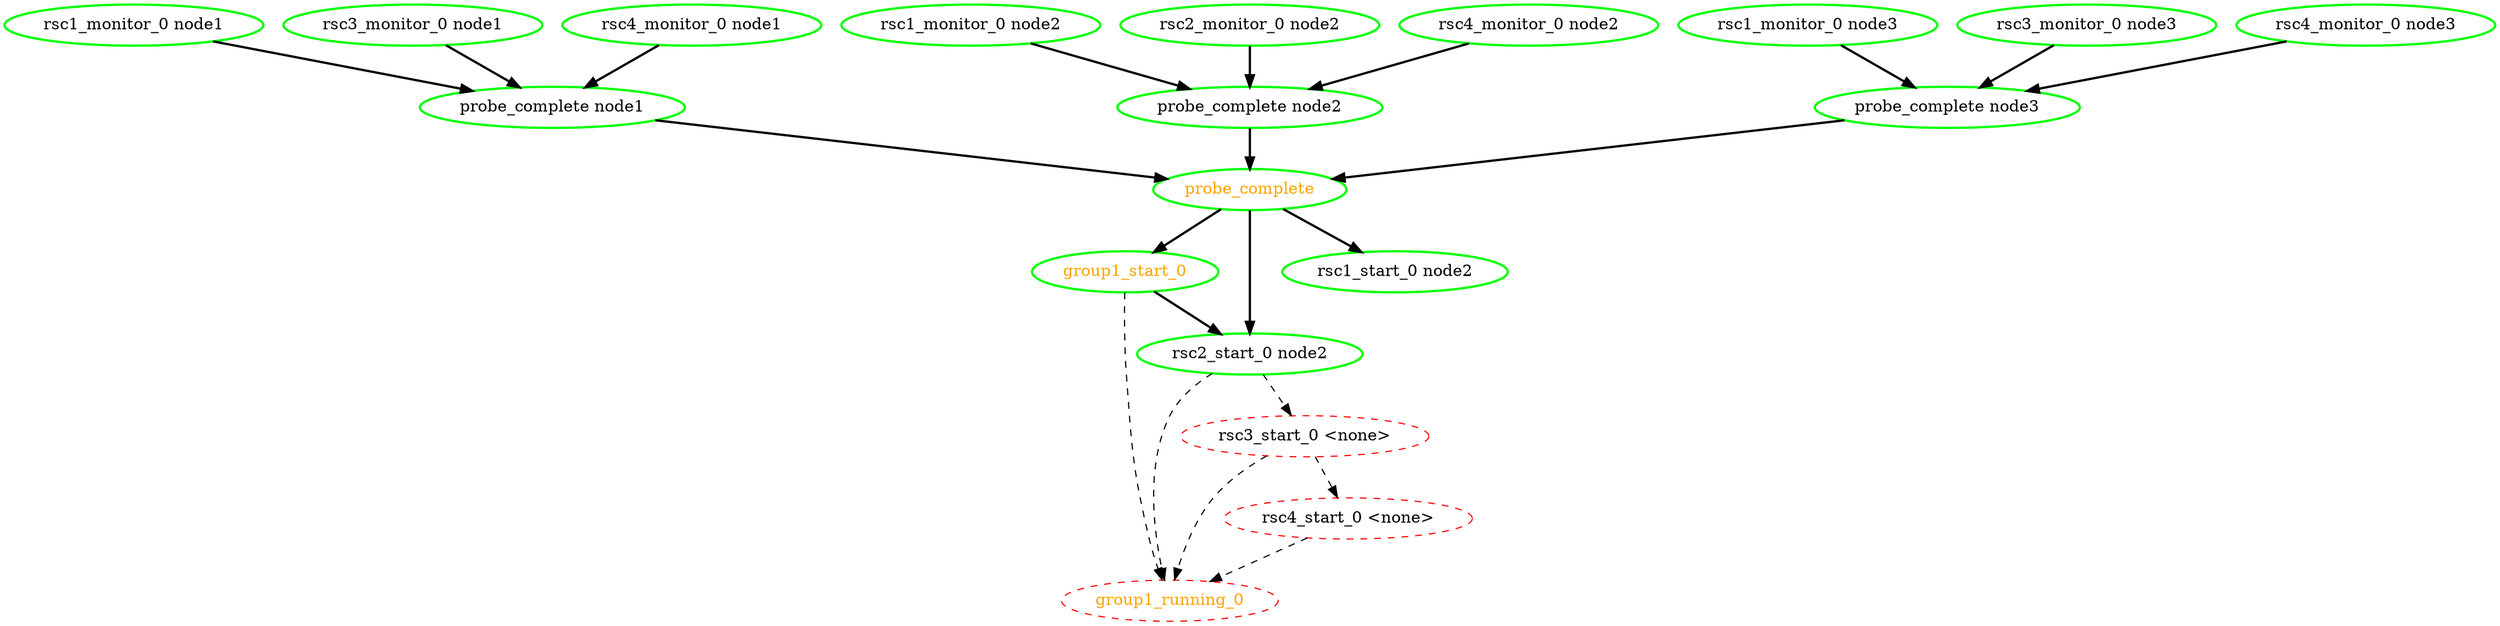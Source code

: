 digraph "g" {
"group1_running_0" [ style=dashed color="red" fontcolor="orange"  ]
"group1_start_0" -> "group1_running_0" [ style = dashed]
"group1_start_0" -> "rsc2_start_0 node2" [ style = bold]
"group1_start_0" [ style=bold color="green" fontcolor="orange"  ]
"probe_complete node1" -> "probe_complete" [ style = bold]
"probe_complete node1" [ style=bold color="green" fontcolor="black"  ]
"probe_complete node2" -> "probe_complete" [ style = bold]
"probe_complete node2" [ style=bold color="green" fontcolor="black"  ]
"probe_complete node3" -> "probe_complete" [ style = bold]
"probe_complete node3" [ style=bold color="green" fontcolor="black"  ]
"probe_complete" -> "group1_start_0" [ style = bold]
"probe_complete" -> "rsc1_start_0 node2" [ style = bold]
"probe_complete" -> "rsc2_start_0 node2" [ style = bold]
"probe_complete" [ style=bold color="green" fontcolor="orange"  ]
"rsc1_monitor_0 node1" -> "probe_complete node1" [ style = bold]
"rsc1_monitor_0 node1" [ style=bold color="green" fontcolor="black"  ]
"rsc1_monitor_0 node2" -> "probe_complete node2" [ style = bold]
"rsc1_monitor_0 node2" [ style=bold color="green" fontcolor="black"  ]
"rsc1_monitor_0 node3" -> "probe_complete node3" [ style = bold]
"rsc1_monitor_0 node3" [ style=bold color="green" fontcolor="black"  ]
"rsc1_start_0 node2" [ style=bold color="green" fontcolor="black"  ]
"rsc2_monitor_0 node2" -> "probe_complete node2" [ style = bold]
"rsc2_monitor_0 node2" [ style=bold color="green" fontcolor="black"  ]
"rsc2_start_0 node2" -> "group1_running_0" [ style = dashed]
"rsc2_start_0 node2" -> "rsc3_start_0 <none>" [ style = dashed]
"rsc2_start_0 node2" [ style=bold color="green" fontcolor="black"  ]
"rsc3_monitor_0 node1" -> "probe_complete node1" [ style = bold]
"rsc3_monitor_0 node1" [ style=bold color="green" fontcolor="black"  ]
"rsc3_monitor_0 node3" -> "probe_complete node3" [ style = bold]
"rsc3_monitor_0 node3" [ style=bold color="green" fontcolor="black"  ]
"rsc3_start_0 <none>" -> "group1_running_0" [ style = dashed]
"rsc3_start_0 <none>" -> "rsc4_start_0 <none>" [ style = dashed]
"rsc3_start_0 <none>" [ style=dashed color="red" fontcolor="black"  ]
"rsc4_monitor_0 node1" -> "probe_complete node1" [ style = bold]
"rsc4_monitor_0 node1" [ style=bold color="green" fontcolor="black"  ]
"rsc4_monitor_0 node2" -> "probe_complete node2" [ style = bold]
"rsc4_monitor_0 node2" [ style=bold color="green" fontcolor="black"  ]
"rsc4_monitor_0 node3" -> "probe_complete node3" [ style = bold]
"rsc4_monitor_0 node3" [ style=bold color="green" fontcolor="black"  ]
"rsc4_start_0 <none>" -> "group1_running_0" [ style = dashed]
"rsc4_start_0 <none>" [ style=dashed color="red" fontcolor="black"  ]
}
